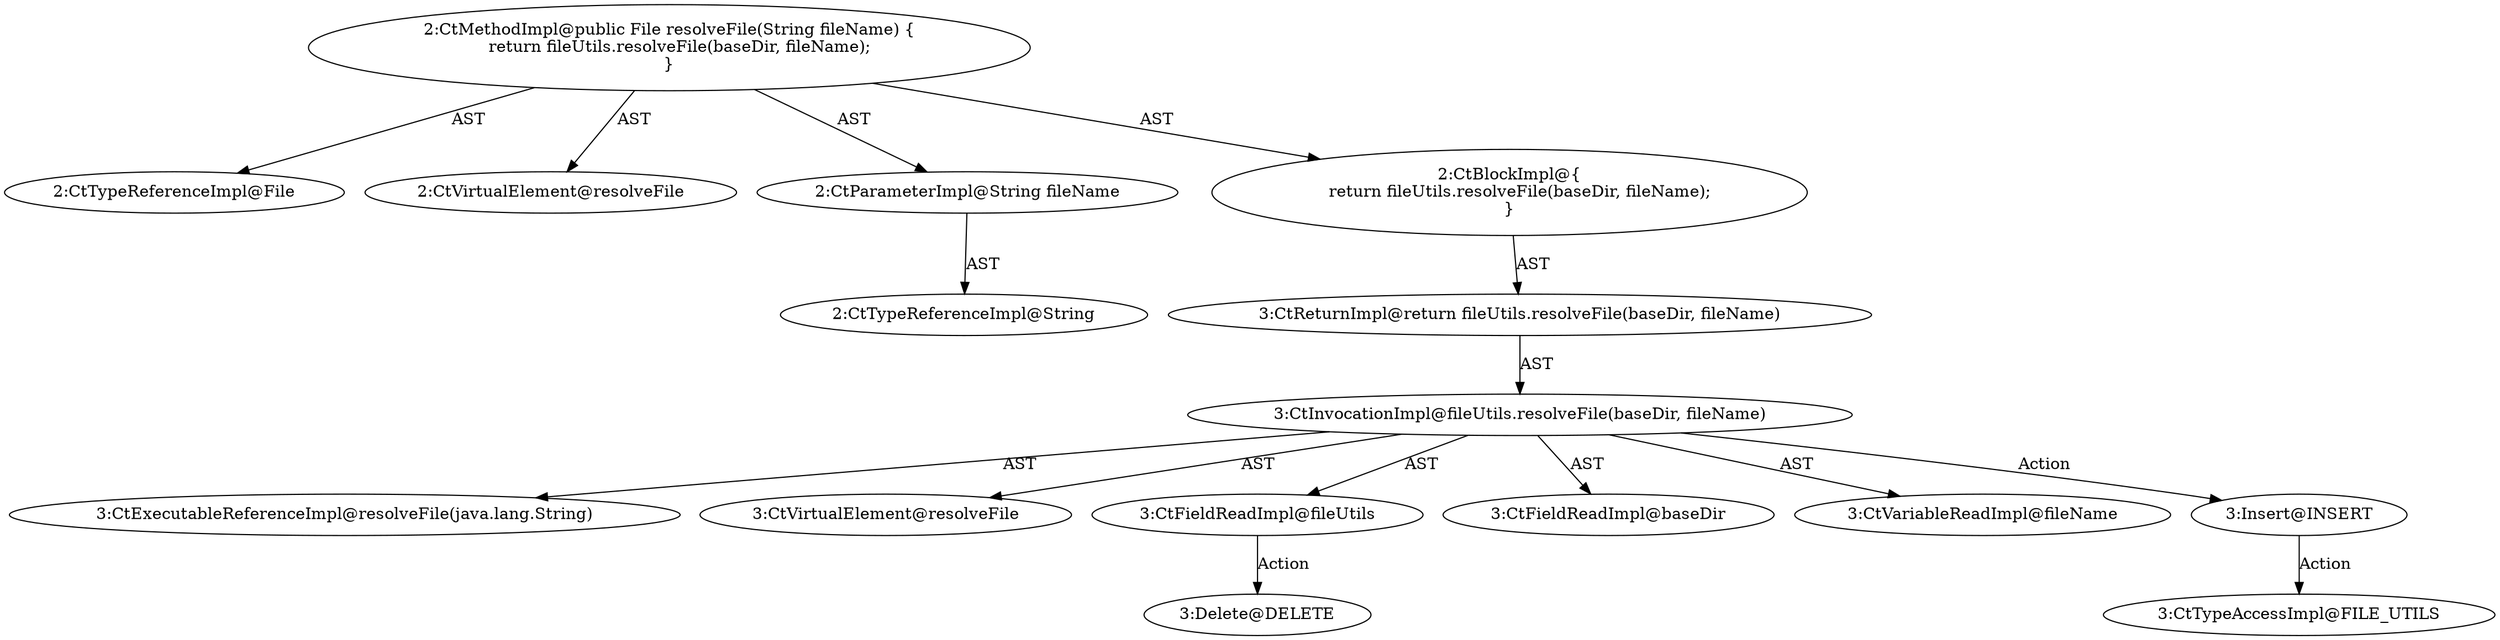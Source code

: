 digraph "resolveFile#?,String" {
0 [label="2:CtTypeReferenceImpl@File" shape=ellipse]
1 [label="2:CtVirtualElement@resolveFile" shape=ellipse]
2 [label="2:CtParameterImpl@String fileName" shape=ellipse]
3 [label="2:CtTypeReferenceImpl@String" shape=ellipse]
4 [label="3:CtExecutableReferenceImpl@resolveFile(java.lang.String)" shape=ellipse]
5 [label="3:CtVirtualElement@resolveFile" shape=ellipse]
6 [label="3:CtFieldReadImpl@fileUtils" shape=ellipse]
7 [label="3:CtFieldReadImpl@baseDir" shape=ellipse]
8 [label="3:CtVariableReadImpl@fileName" shape=ellipse]
9 [label="3:CtInvocationImpl@fileUtils.resolveFile(baseDir, fileName)" shape=ellipse]
10 [label="3:CtReturnImpl@return fileUtils.resolveFile(baseDir, fileName)" shape=ellipse]
11 [label="2:CtBlockImpl@\{
    return fileUtils.resolveFile(baseDir, fileName);
\}" shape=ellipse]
12 [label="2:CtMethodImpl@public File resolveFile(String fileName) \{
    return fileUtils.resolveFile(baseDir, fileName);
\}" shape=ellipse]
13 [label="3:Delete@DELETE" shape=ellipse]
14 [label="3:Insert@INSERT" shape=ellipse]
15 [label="3:CtTypeAccessImpl@FILE_UTILS" shape=ellipse]
2 -> 3 [label="AST"];
6 -> 13 [label="Action"];
9 -> 5 [label="AST"];
9 -> 6 [label="AST"];
9 -> 4 [label="AST"];
9 -> 7 [label="AST"];
9 -> 8 [label="AST"];
9 -> 14 [label="Action"];
10 -> 9 [label="AST"];
11 -> 10 [label="AST"];
12 -> 1 [label="AST"];
12 -> 0 [label="AST"];
12 -> 2 [label="AST"];
12 -> 11 [label="AST"];
14 -> 15 [label="Action"];
}